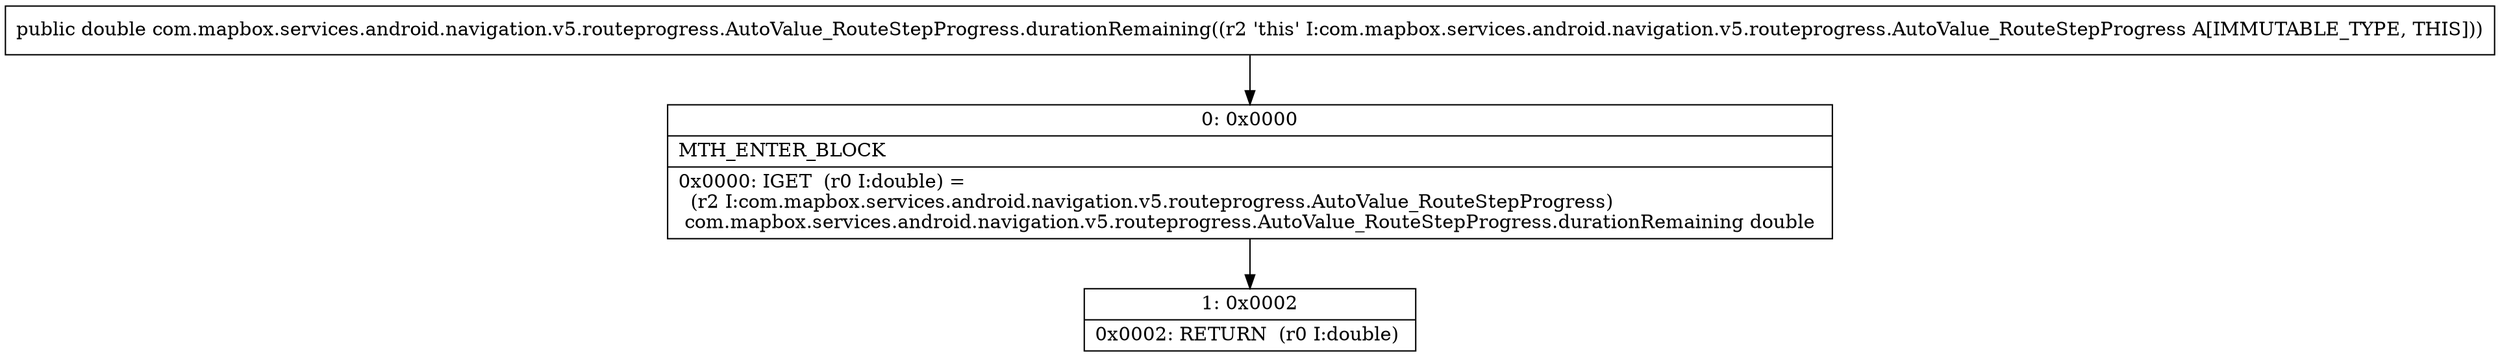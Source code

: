 digraph "CFG forcom.mapbox.services.android.navigation.v5.routeprogress.AutoValue_RouteStepProgress.durationRemaining()D" {
Node_0 [shape=record,label="{0\:\ 0x0000|MTH_ENTER_BLOCK\l|0x0000: IGET  (r0 I:double) = \l  (r2 I:com.mapbox.services.android.navigation.v5.routeprogress.AutoValue_RouteStepProgress)\l com.mapbox.services.android.navigation.v5.routeprogress.AutoValue_RouteStepProgress.durationRemaining double \l}"];
Node_1 [shape=record,label="{1\:\ 0x0002|0x0002: RETURN  (r0 I:double) \l}"];
MethodNode[shape=record,label="{public double com.mapbox.services.android.navigation.v5.routeprogress.AutoValue_RouteStepProgress.durationRemaining((r2 'this' I:com.mapbox.services.android.navigation.v5.routeprogress.AutoValue_RouteStepProgress A[IMMUTABLE_TYPE, THIS])) }"];
MethodNode -> Node_0;
Node_0 -> Node_1;
}

